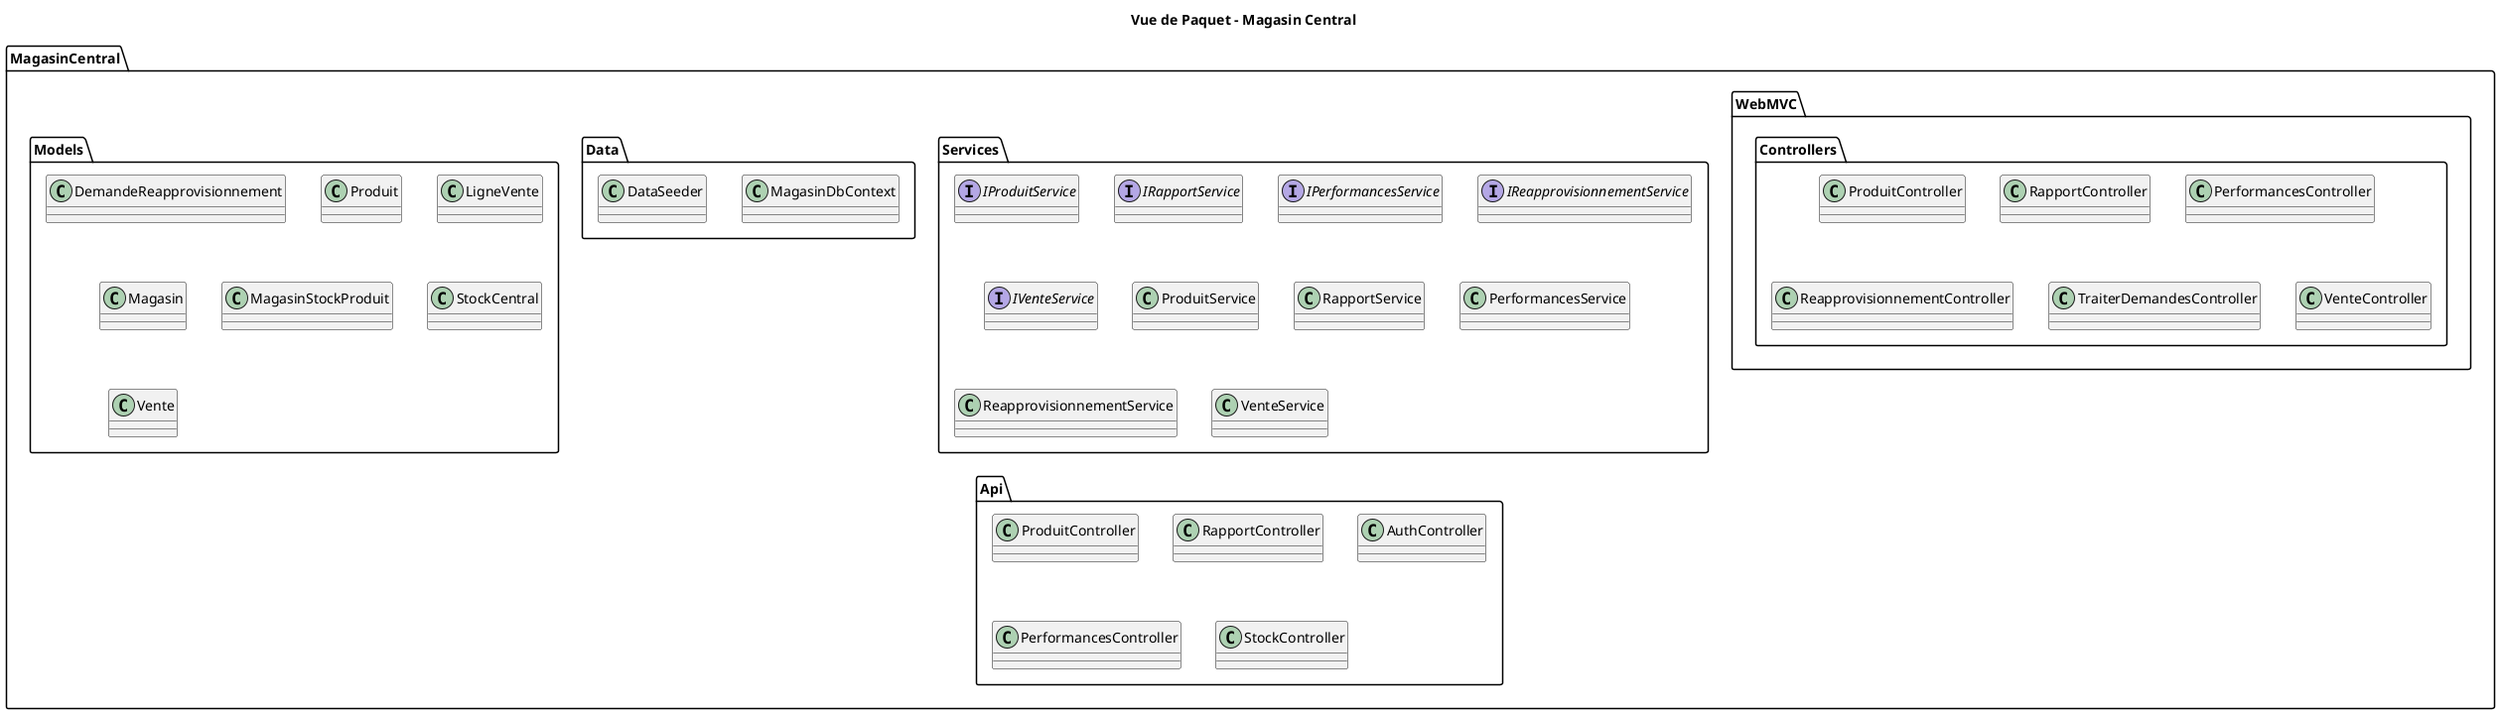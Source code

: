 @startuml VuePaquet_MagasinCentral
title Vue de Paquet - Magasin Central
top to bottom direction

package "MagasinCentral" {
  package "MagasinCentral.WebMVC" {
    package Controllers {
      class ProduitController
      class RapportController
      class PerformancesController
      class ReapprovisionnementController
      class TraiterDemandesController
      class VenteController
    }
  }

  package "MagasinCentral.Services" {
    interface IProduitService
    interface IRapportService
    interface IPerformancesService
    interface IReapprovisionnementService
    interface IVenteService

    class ProduitService
    class RapportService
    class PerformancesService
    class ReapprovisionnementService
    class VenteService
  }

  package "MagasinCentral.Data" {
    class MagasinDbContext
    class DataSeeder
  }

  package "MagasinCentral.Models" {
    class DemandeReapprovisionnement
    class Produit
    class LigneVente
    class Magasin
    class MagasinStockProduit
    class StockCentral
    class Vente
  }

  package "Api" {
      class ProduitController {}
      class RapportController {}
      class AuthController {}
      class PerformancesController {}
      class StockController {}
  }
}

@enduml
